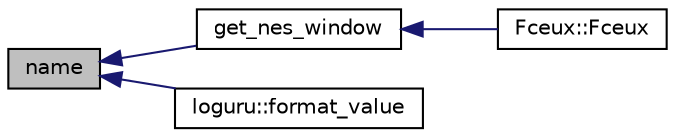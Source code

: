 digraph "name"
{
  edge [fontname="Helvetica",fontsize="10",labelfontname="Helvetica",labelfontsize="10"];
  node [fontname="Helvetica",fontsize="10",shape=record];
  rankdir="LR";
  Node20 [label="name",height=0.2,width=0.4,color="black", fillcolor="grey75", style="filled", fontcolor="black"];
  Node20 -> Node21 [dir="back",color="midnightblue",fontsize="10",style="solid",fontname="Helvetica"];
  Node21 [label="get_nes_window",height=0.2,width=0.4,color="black", fillcolor="white", style="filled",URL="$_c_t__window__manager_8hpp.html#a4e60265b8a04af50e87e1b2a2f873111"];
  Node21 -> Node22 [dir="back",color="midnightblue",fontsize="10",style="solid",fontname="Helvetica"];
  Node22 [label="Fceux::Fceux",height=0.2,width=0.4,color="black", fillcolor="white", style="filled",URL="$class_fceux.html#a20de7edad3352c004d8358ae683663d1"];
  Node20 -> Node23 [dir="back",color="midnightblue",fontsize="10",style="solid",fontname="Helvetica"];
  Node23 [label="loguru::format_value",height=0.2,width=0.4,color="black", fillcolor="white", style="filled",URL="$namespaceloguru.html#a8d5900eb68be9d97a2e8dd4f9299f09a"];
}
